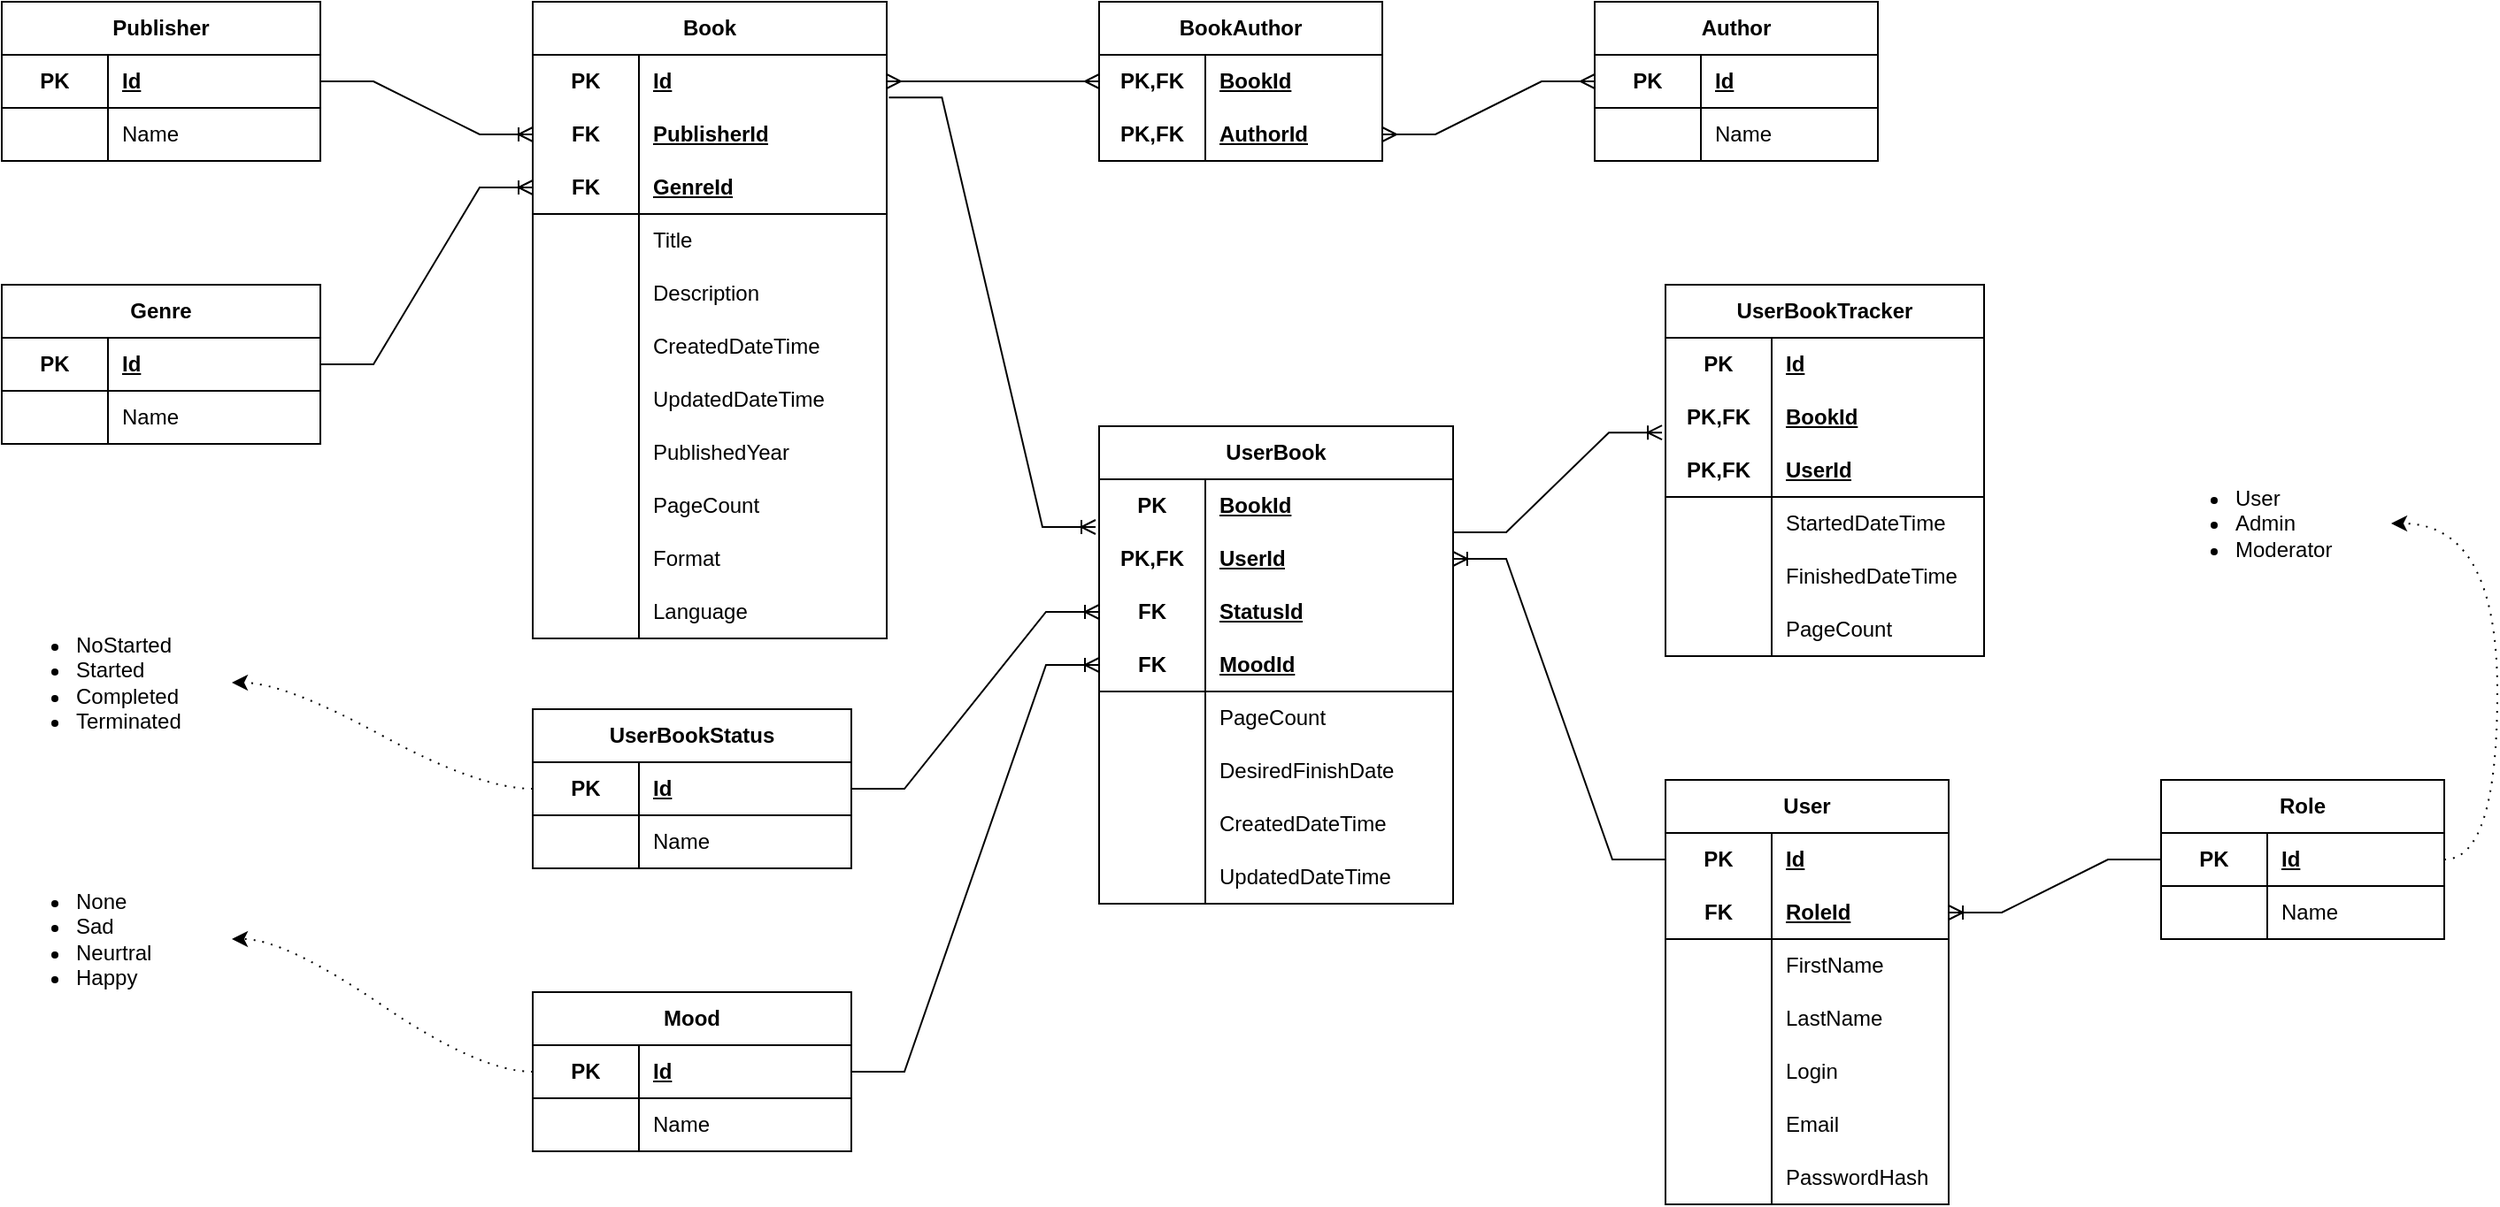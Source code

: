 <mxfile version="21.5.0" type="device">
  <diagram name="Page-1" id="nbSXXroJiW5an5t48I01">
    <mxGraphModel dx="3274" dy="1284" grid="1" gridSize="10" guides="1" tooltips="1" connect="1" arrows="1" fold="1" page="0" pageScale="1" pageWidth="850" pageHeight="1100" math="0" shadow="0">
      <root>
        <mxCell id="0" />
        <mxCell id="1" parent="0" />
        <mxCell id="eg01eN1u2tMBuJvEx4vi-308" style="edgeStyle=entityRelationEdgeStyle;orthogonalLoop=1;jettySize=auto;html=1;dashed=1;dashPattern=1 4;curved=1;" parent="1" source="eg01eN1u2tMBuJvEx4vi-36" target="eg01eN1u2tMBuJvEx4vi-307" edge="1">
          <mxGeometry relative="1" as="geometry" />
        </mxCell>
        <mxCell id="eg01eN1u2tMBuJvEx4vi-36" value="Role" style="shape=table;startSize=30;container=1;collapsible=1;childLayout=tableLayout;fixedRows=1;rowLines=0;fontStyle=1;align=center;resizeLast=1;html=1;whiteSpace=wrap;" parent="1" vertex="1">
          <mxGeometry x="-40" y="160" width="160" height="90" as="geometry" />
        </mxCell>
        <mxCell id="eg01eN1u2tMBuJvEx4vi-40" value="" style="shape=tableRow;horizontal=0;startSize=0;swimlaneHead=0;swimlaneBody=0;fillColor=none;collapsible=0;dropTarget=0;points=[[0,0.5],[1,0.5]];portConstraint=eastwest;top=0;left=0;right=0;bottom=1;html=1;" parent="eg01eN1u2tMBuJvEx4vi-36" vertex="1">
          <mxGeometry y="30" width="160" height="30" as="geometry" />
        </mxCell>
        <mxCell id="eg01eN1u2tMBuJvEx4vi-41" value="PK" style="shape=partialRectangle;connectable=0;fillColor=none;top=0;left=0;bottom=0;right=0;fontStyle=1;overflow=hidden;html=1;whiteSpace=wrap;" parent="eg01eN1u2tMBuJvEx4vi-40" vertex="1">
          <mxGeometry width="60" height="30" as="geometry">
            <mxRectangle width="60" height="30" as="alternateBounds" />
          </mxGeometry>
        </mxCell>
        <mxCell id="eg01eN1u2tMBuJvEx4vi-42" value="Id" style="shape=partialRectangle;connectable=0;fillColor=none;top=0;left=0;bottom=0;right=0;align=left;spacingLeft=6;fontStyle=5;overflow=hidden;html=1;whiteSpace=wrap;" parent="eg01eN1u2tMBuJvEx4vi-40" vertex="1">
          <mxGeometry x="60" width="100" height="30" as="geometry">
            <mxRectangle width="100" height="30" as="alternateBounds" />
          </mxGeometry>
        </mxCell>
        <mxCell id="eg01eN1u2tMBuJvEx4vi-43" value="" style="shape=tableRow;horizontal=0;startSize=0;swimlaneHead=0;swimlaneBody=0;fillColor=none;collapsible=0;dropTarget=0;points=[[0,0.5],[1,0.5]];portConstraint=eastwest;top=0;left=0;right=0;bottom=0;html=1;" parent="eg01eN1u2tMBuJvEx4vi-36" vertex="1">
          <mxGeometry y="60" width="160" height="30" as="geometry" />
        </mxCell>
        <mxCell id="eg01eN1u2tMBuJvEx4vi-44" value="" style="shape=partialRectangle;connectable=0;fillColor=none;top=0;left=0;bottom=0;right=0;editable=1;overflow=hidden;html=1;whiteSpace=wrap;" parent="eg01eN1u2tMBuJvEx4vi-43" vertex="1">
          <mxGeometry width="60" height="30" as="geometry">
            <mxRectangle width="60" height="30" as="alternateBounds" />
          </mxGeometry>
        </mxCell>
        <mxCell id="eg01eN1u2tMBuJvEx4vi-45" value="Name" style="shape=partialRectangle;connectable=0;fillColor=none;top=0;left=0;bottom=0;right=0;align=left;spacingLeft=6;overflow=hidden;html=1;whiteSpace=wrap;" parent="eg01eN1u2tMBuJvEx4vi-43" vertex="1">
          <mxGeometry x="60" width="100" height="30" as="geometry">
            <mxRectangle width="100" height="30" as="alternateBounds" />
          </mxGeometry>
        </mxCell>
        <mxCell id="eg01eN1u2tMBuJvEx4vi-80" value="User" style="shape=table;startSize=30;container=1;collapsible=1;childLayout=tableLayout;fixedRows=1;rowLines=0;fontStyle=1;align=center;resizeLast=1;html=1;whiteSpace=wrap;" parent="1" vertex="1">
          <mxGeometry x="-320" y="160" width="160" height="240" as="geometry" />
        </mxCell>
        <mxCell id="eg01eN1u2tMBuJvEx4vi-81" value="" style="shape=tableRow;horizontal=0;startSize=0;swimlaneHead=0;swimlaneBody=0;fillColor=none;collapsible=0;dropTarget=0;points=[[0,0.5],[1,0.5]];portConstraint=eastwest;top=0;left=0;right=0;bottom=0;html=1;" parent="eg01eN1u2tMBuJvEx4vi-80" vertex="1">
          <mxGeometry y="30" width="160" height="30" as="geometry" />
        </mxCell>
        <mxCell id="eg01eN1u2tMBuJvEx4vi-82" value="PK" style="shape=partialRectangle;connectable=0;fillColor=none;top=0;left=0;bottom=0;right=0;fontStyle=1;overflow=hidden;html=1;whiteSpace=wrap;" parent="eg01eN1u2tMBuJvEx4vi-81" vertex="1">
          <mxGeometry width="60" height="30" as="geometry">
            <mxRectangle width="60" height="30" as="alternateBounds" />
          </mxGeometry>
        </mxCell>
        <mxCell id="eg01eN1u2tMBuJvEx4vi-83" value="Id" style="shape=partialRectangle;connectable=0;fillColor=none;top=0;left=0;bottom=0;right=0;align=left;spacingLeft=6;fontStyle=5;overflow=hidden;html=1;whiteSpace=wrap;" parent="eg01eN1u2tMBuJvEx4vi-81" vertex="1">
          <mxGeometry x="60" width="100" height="30" as="geometry">
            <mxRectangle width="100" height="30" as="alternateBounds" />
          </mxGeometry>
        </mxCell>
        <mxCell id="eg01eN1u2tMBuJvEx4vi-84" value="" style="shape=tableRow;horizontal=0;startSize=0;swimlaneHead=0;swimlaneBody=0;fillColor=none;collapsible=0;dropTarget=0;points=[[0,0.5],[1,0.5]];portConstraint=eastwest;top=0;left=0;right=0;bottom=1;html=1;" parent="eg01eN1u2tMBuJvEx4vi-80" vertex="1">
          <mxGeometry y="60" width="160" height="30" as="geometry" />
        </mxCell>
        <mxCell id="eg01eN1u2tMBuJvEx4vi-85" value="FK" style="shape=partialRectangle;connectable=0;fillColor=none;top=0;left=0;bottom=0;right=0;fontStyle=1;overflow=hidden;html=1;whiteSpace=wrap;" parent="eg01eN1u2tMBuJvEx4vi-84" vertex="1">
          <mxGeometry width="60" height="30" as="geometry">
            <mxRectangle width="60" height="30" as="alternateBounds" />
          </mxGeometry>
        </mxCell>
        <mxCell id="eg01eN1u2tMBuJvEx4vi-86" value="RoleId" style="shape=partialRectangle;connectable=0;fillColor=none;top=0;left=0;bottom=0;right=0;align=left;spacingLeft=6;fontStyle=5;overflow=hidden;html=1;whiteSpace=wrap;" parent="eg01eN1u2tMBuJvEx4vi-84" vertex="1">
          <mxGeometry x="60" width="100" height="30" as="geometry">
            <mxRectangle width="100" height="30" as="alternateBounds" />
          </mxGeometry>
        </mxCell>
        <mxCell id="eg01eN1u2tMBuJvEx4vi-87" value="" style="shape=tableRow;horizontal=0;startSize=0;swimlaneHead=0;swimlaneBody=0;fillColor=none;collapsible=0;dropTarget=0;points=[[0,0.5],[1,0.5]];portConstraint=eastwest;top=0;left=0;right=0;bottom=0;html=1;" parent="eg01eN1u2tMBuJvEx4vi-80" vertex="1">
          <mxGeometry y="90" width="160" height="30" as="geometry" />
        </mxCell>
        <mxCell id="eg01eN1u2tMBuJvEx4vi-88" value="" style="shape=partialRectangle;connectable=0;fillColor=none;top=0;left=0;bottom=0;right=0;editable=1;overflow=hidden;html=1;whiteSpace=wrap;" parent="eg01eN1u2tMBuJvEx4vi-87" vertex="1">
          <mxGeometry width="60" height="30" as="geometry">
            <mxRectangle width="60" height="30" as="alternateBounds" />
          </mxGeometry>
        </mxCell>
        <mxCell id="eg01eN1u2tMBuJvEx4vi-89" value="FirstName" style="shape=partialRectangle;connectable=0;fillColor=none;top=0;left=0;bottom=0;right=0;align=left;spacingLeft=6;overflow=hidden;html=1;whiteSpace=wrap;" parent="eg01eN1u2tMBuJvEx4vi-87" vertex="1">
          <mxGeometry x="60" width="100" height="30" as="geometry">
            <mxRectangle width="100" height="30" as="alternateBounds" />
          </mxGeometry>
        </mxCell>
        <mxCell id="eg01eN1u2tMBuJvEx4vi-90" value="" style="shape=tableRow;horizontal=0;startSize=0;swimlaneHead=0;swimlaneBody=0;fillColor=none;collapsible=0;dropTarget=0;points=[[0,0.5],[1,0.5]];portConstraint=eastwest;top=0;left=0;right=0;bottom=0;html=1;" parent="eg01eN1u2tMBuJvEx4vi-80" vertex="1">
          <mxGeometry y="120" width="160" height="30" as="geometry" />
        </mxCell>
        <mxCell id="eg01eN1u2tMBuJvEx4vi-91" value="" style="shape=partialRectangle;connectable=0;fillColor=none;top=0;left=0;bottom=0;right=0;editable=1;overflow=hidden;html=1;whiteSpace=wrap;" parent="eg01eN1u2tMBuJvEx4vi-90" vertex="1">
          <mxGeometry width="60" height="30" as="geometry">
            <mxRectangle width="60" height="30" as="alternateBounds" />
          </mxGeometry>
        </mxCell>
        <mxCell id="eg01eN1u2tMBuJvEx4vi-92" value="LastName" style="shape=partialRectangle;connectable=0;fillColor=none;top=0;left=0;bottom=0;right=0;align=left;spacingLeft=6;overflow=hidden;html=1;whiteSpace=wrap;" parent="eg01eN1u2tMBuJvEx4vi-90" vertex="1">
          <mxGeometry x="60" width="100" height="30" as="geometry">
            <mxRectangle width="100" height="30" as="alternateBounds" />
          </mxGeometry>
        </mxCell>
        <mxCell id="eg01eN1u2tMBuJvEx4vi-102" value="" style="shape=tableRow;horizontal=0;startSize=0;swimlaneHead=0;swimlaneBody=0;fillColor=none;collapsible=0;dropTarget=0;points=[[0,0.5],[1,0.5]];portConstraint=eastwest;top=0;left=0;right=0;bottom=0;html=1;" parent="eg01eN1u2tMBuJvEx4vi-80" vertex="1">
          <mxGeometry y="150" width="160" height="30" as="geometry" />
        </mxCell>
        <mxCell id="eg01eN1u2tMBuJvEx4vi-103" value="" style="shape=partialRectangle;connectable=0;fillColor=none;top=0;left=0;bottom=0;right=0;editable=1;overflow=hidden;html=1;whiteSpace=wrap;" parent="eg01eN1u2tMBuJvEx4vi-102" vertex="1">
          <mxGeometry width="60" height="30" as="geometry">
            <mxRectangle width="60" height="30" as="alternateBounds" />
          </mxGeometry>
        </mxCell>
        <mxCell id="eg01eN1u2tMBuJvEx4vi-104" value="Login" style="shape=partialRectangle;connectable=0;fillColor=none;top=0;left=0;bottom=0;right=0;align=left;spacingLeft=6;overflow=hidden;html=1;whiteSpace=wrap;" parent="eg01eN1u2tMBuJvEx4vi-102" vertex="1">
          <mxGeometry x="60" width="100" height="30" as="geometry">
            <mxRectangle width="100" height="30" as="alternateBounds" />
          </mxGeometry>
        </mxCell>
        <mxCell id="eg01eN1u2tMBuJvEx4vi-105" value="" style="shape=tableRow;horizontal=0;startSize=0;swimlaneHead=0;swimlaneBody=0;fillColor=none;collapsible=0;dropTarget=0;points=[[0,0.5],[1,0.5]];portConstraint=eastwest;top=0;left=0;right=0;bottom=0;html=1;" parent="eg01eN1u2tMBuJvEx4vi-80" vertex="1">
          <mxGeometry y="180" width="160" height="30" as="geometry" />
        </mxCell>
        <mxCell id="eg01eN1u2tMBuJvEx4vi-106" value="" style="shape=partialRectangle;connectable=0;fillColor=none;top=0;left=0;bottom=0;right=0;editable=1;overflow=hidden;html=1;whiteSpace=wrap;" parent="eg01eN1u2tMBuJvEx4vi-105" vertex="1">
          <mxGeometry width="60" height="30" as="geometry">
            <mxRectangle width="60" height="30" as="alternateBounds" />
          </mxGeometry>
        </mxCell>
        <mxCell id="eg01eN1u2tMBuJvEx4vi-107" value="Email" style="shape=partialRectangle;connectable=0;fillColor=none;top=0;left=0;bottom=0;right=0;align=left;spacingLeft=6;overflow=hidden;html=1;whiteSpace=wrap;" parent="eg01eN1u2tMBuJvEx4vi-105" vertex="1">
          <mxGeometry x="60" width="100" height="30" as="geometry">
            <mxRectangle width="100" height="30" as="alternateBounds" />
          </mxGeometry>
        </mxCell>
        <mxCell id="eg01eN1u2tMBuJvEx4vi-108" value="" style="shape=tableRow;horizontal=0;startSize=0;swimlaneHead=0;swimlaneBody=0;fillColor=none;collapsible=0;dropTarget=0;points=[[0,0.5],[1,0.5]];portConstraint=eastwest;top=0;left=0;right=0;bottom=0;html=1;" parent="eg01eN1u2tMBuJvEx4vi-80" vertex="1">
          <mxGeometry y="210" width="160" height="30" as="geometry" />
        </mxCell>
        <mxCell id="eg01eN1u2tMBuJvEx4vi-109" value="" style="shape=partialRectangle;connectable=0;fillColor=none;top=0;left=0;bottom=0;right=0;editable=1;overflow=hidden;html=1;whiteSpace=wrap;" parent="eg01eN1u2tMBuJvEx4vi-108" vertex="1">
          <mxGeometry width="60" height="30" as="geometry">
            <mxRectangle width="60" height="30" as="alternateBounds" />
          </mxGeometry>
        </mxCell>
        <mxCell id="eg01eN1u2tMBuJvEx4vi-110" value="PasswordHash" style="shape=partialRectangle;connectable=0;fillColor=none;top=0;left=0;bottom=0;right=0;align=left;spacingLeft=6;overflow=hidden;html=1;whiteSpace=wrap;" parent="eg01eN1u2tMBuJvEx4vi-108" vertex="1">
          <mxGeometry x="60" width="100" height="30" as="geometry">
            <mxRectangle width="100" height="30" as="alternateBounds" />
          </mxGeometry>
        </mxCell>
        <mxCell id="eg01eN1u2tMBuJvEx4vi-114" value="Book" style="shape=table;startSize=30;container=1;collapsible=1;childLayout=tableLayout;fixedRows=1;rowLines=0;fontStyle=1;align=center;resizeLast=1;html=1;whiteSpace=wrap;" parent="1" vertex="1">
          <mxGeometry x="-960" y="-280" width="200" height="360" as="geometry" />
        </mxCell>
        <mxCell id="eg01eN1u2tMBuJvEx4vi-115" value="" style="shape=tableRow;horizontal=0;startSize=0;swimlaneHead=0;swimlaneBody=0;fillColor=none;collapsible=0;dropTarget=0;points=[[0,0.5],[1,0.5]];portConstraint=eastwest;top=0;left=0;right=0;bottom=0;html=1;" parent="eg01eN1u2tMBuJvEx4vi-114" vertex="1">
          <mxGeometry y="30" width="200" height="30" as="geometry" />
        </mxCell>
        <mxCell id="eg01eN1u2tMBuJvEx4vi-116" value="PK" style="shape=partialRectangle;connectable=0;fillColor=none;top=0;left=0;bottom=0;right=0;fontStyle=1;overflow=hidden;html=1;whiteSpace=wrap;" parent="eg01eN1u2tMBuJvEx4vi-115" vertex="1">
          <mxGeometry width="60" height="30" as="geometry">
            <mxRectangle width="60" height="30" as="alternateBounds" />
          </mxGeometry>
        </mxCell>
        <mxCell id="eg01eN1u2tMBuJvEx4vi-117" value="Id" style="shape=partialRectangle;connectable=0;fillColor=none;top=0;left=0;bottom=0;right=0;align=left;spacingLeft=6;fontStyle=5;overflow=hidden;html=1;whiteSpace=wrap;" parent="eg01eN1u2tMBuJvEx4vi-115" vertex="1">
          <mxGeometry x="60" width="140" height="30" as="geometry">
            <mxRectangle width="140" height="30" as="alternateBounds" />
          </mxGeometry>
        </mxCell>
        <mxCell id="eg01eN1u2tMBuJvEx4vi-197" value="" style="shape=tableRow;horizontal=0;startSize=0;swimlaneHead=0;swimlaneBody=0;fillColor=none;collapsible=0;dropTarget=0;points=[[0,0.5],[1,0.5]];portConstraint=eastwest;top=0;left=0;right=0;bottom=0;html=1;" parent="eg01eN1u2tMBuJvEx4vi-114" vertex="1">
          <mxGeometry y="60" width="200" height="30" as="geometry" />
        </mxCell>
        <mxCell id="eg01eN1u2tMBuJvEx4vi-198" value="FK" style="shape=partialRectangle;connectable=0;fillColor=none;top=0;left=0;bottom=0;right=0;fontStyle=1;overflow=hidden;html=1;whiteSpace=wrap;" parent="eg01eN1u2tMBuJvEx4vi-197" vertex="1">
          <mxGeometry width="60" height="30" as="geometry">
            <mxRectangle width="60" height="30" as="alternateBounds" />
          </mxGeometry>
        </mxCell>
        <mxCell id="eg01eN1u2tMBuJvEx4vi-199" value="PublisherId" style="shape=partialRectangle;connectable=0;fillColor=none;top=0;left=0;bottom=0;right=0;align=left;spacingLeft=6;fontStyle=5;overflow=hidden;html=1;whiteSpace=wrap;" parent="eg01eN1u2tMBuJvEx4vi-197" vertex="1">
          <mxGeometry x="60" width="140" height="30" as="geometry">
            <mxRectangle width="140" height="30" as="alternateBounds" />
          </mxGeometry>
        </mxCell>
        <mxCell id="eg01eN1u2tMBuJvEx4vi-118" value="" style="shape=tableRow;horizontal=0;startSize=0;swimlaneHead=0;swimlaneBody=0;fillColor=none;collapsible=0;dropTarget=0;points=[[0,0.5],[1,0.5]];portConstraint=eastwest;top=0;left=0;right=0;bottom=1;html=1;" parent="eg01eN1u2tMBuJvEx4vi-114" vertex="1">
          <mxGeometry y="90" width="200" height="30" as="geometry" />
        </mxCell>
        <mxCell id="eg01eN1u2tMBuJvEx4vi-119" value="FK" style="shape=partialRectangle;connectable=0;fillColor=none;top=0;left=0;bottom=0;right=0;fontStyle=1;overflow=hidden;html=1;whiteSpace=wrap;" parent="eg01eN1u2tMBuJvEx4vi-118" vertex="1">
          <mxGeometry width="60" height="30" as="geometry">
            <mxRectangle width="60" height="30" as="alternateBounds" />
          </mxGeometry>
        </mxCell>
        <mxCell id="eg01eN1u2tMBuJvEx4vi-120" value="GenreId" style="shape=partialRectangle;connectable=0;fillColor=none;top=0;left=0;bottom=0;right=0;align=left;spacingLeft=6;fontStyle=5;overflow=hidden;html=1;whiteSpace=wrap;" parent="eg01eN1u2tMBuJvEx4vi-118" vertex="1">
          <mxGeometry x="60" width="140" height="30" as="geometry">
            <mxRectangle width="140" height="30" as="alternateBounds" />
          </mxGeometry>
        </mxCell>
        <mxCell id="eg01eN1u2tMBuJvEx4vi-121" value="" style="shape=tableRow;horizontal=0;startSize=0;swimlaneHead=0;swimlaneBody=0;fillColor=none;collapsible=0;dropTarget=0;points=[[0,0.5],[1,0.5]];portConstraint=eastwest;top=0;left=0;right=0;bottom=0;html=1;" parent="eg01eN1u2tMBuJvEx4vi-114" vertex="1">
          <mxGeometry y="120" width="200" height="30" as="geometry" />
        </mxCell>
        <mxCell id="eg01eN1u2tMBuJvEx4vi-122" value="" style="shape=partialRectangle;connectable=0;fillColor=none;top=0;left=0;bottom=0;right=0;editable=1;overflow=hidden;html=1;whiteSpace=wrap;" parent="eg01eN1u2tMBuJvEx4vi-121" vertex="1">
          <mxGeometry width="60" height="30" as="geometry">
            <mxRectangle width="60" height="30" as="alternateBounds" />
          </mxGeometry>
        </mxCell>
        <mxCell id="eg01eN1u2tMBuJvEx4vi-123" value="Title" style="shape=partialRectangle;connectable=0;fillColor=none;top=0;left=0;bottom=0;right=0;align=left;spacingLeft=6;overflow=hidden;html=1;whiteSpace=wrap;" parent="eg01eN1u2tMBuJvEx4vi-121" vertex="1">
          <mxGeometry x="60" width="140" height="30" as="geometry">
            <mxRectangle width="140" height="30" as="alternateBounds" />
          </mxGeometry>
        </mxCell>
        <mxCell id="eg01eN1u2tMBuJvEx4vi-124" value="" style="shape=tableRow;horizontal=0;startSize=0;swimlaneHead=0;swimlaneBody=0;fillColor=none;collapsible=0;dropTarget=0;points=[[0,0.5],[1,0.5]];portConstraint=eastwest;top=0;left=0;right=0;bottom=0;html=1;" parent="eg01eN1u2tMBuJvEx4vi-114" vertex="1">
          <mxGeometry y="150" width="200" height="30" as="geometry" />
        </mxCell>
        <mxCell id="eg01eN1u2tMBuJvEx4vi-125" value="" style="shape=partialRectangle;connectable=0;fillColor=none;top=0;left=0;bottom=0;right=0;editable=1;overflow=hidden;html=1;whiteSpace=wrap;" parent="eg01eN1u2tMBuJvEx4vi-124" vertex="1">
          <mxGeometry width="60" height="30" as="geometry">
            <mxRectangle width="60" height="30" as="alternateBounds" />
          </mxGeometry>
        </mxCell>
        <mxCell id="eg01eN1u2tMBuJvEx4vi-126" value="Description" style="shape=partialRectangle;connectable=0;fillColor=none;top=0;left=0;bottom=0;right=0;align=left;spacingLeft=6;overflow=hidden;html=1;whiteSpace=wrap;" parent="eg01eN1u2tMBuJvEx4vi-124" vertex="1">
          <mxGeometry x="60" width="140" height="30" as="geometry">
            <mxRectangle width="140" height="30" as="alternateBounds" />
          </mxGeometry>
        </mxCell>
        <mxCell id="eg01eN1u2tMBuJvEx4vi-130" value="" style="shape=tableRow;horizontal=0;startSize=0;swimlaneHead=0;swimlaneBody=0;fillColor=none;collapsible=0;dropTarget=0;points=[[0,0.5],[1,0.5]];portConstraint=eastwest;top=0;left=0;right=0;bottom=0;html=1;" parent="eg01eN1u2tMBuJvEx4vi-114" vertex="1">
          <mxGeometry y="180" width="200" height="30" as="geometry" />
        </mxCell>
        <mxCell id="eg01eN1u2tMBuJvEx4vi-131" value="" style="shape=partialRectangle;connectable=0;fillColor=none;top=0;left=0;bottom=0;right=0;editable=1;overflow=hidden;html=1;whiteSpace=wrap;" parent="eg01eN1u2tMBuJvEx4vi-130" vertex="1">
          <mxGeometry width="60" height="30" as="geometry">
            <mxRectangle width="60" height="30" as="alternateBounds" />
          </mxGeometry>
        </mxCell>
        <mxCell id="eg01eN1u2tMBuJvEx4vi-132" value="CreatedDateTime" style="shape=partialRectangle;connectable=0;fillColor=none;top=0;left=0;bottom=0;right=0;align=left;spacingLeft=6;overflow=hidden;html=1;whiteSpace=wrap;" parent="eg01eN1u2tMBuJvEx4vi-130" vertex="1">
          <mxGeometry x="60" width="140" height="30" as="geometry">
            <mxRectangle width="140" height="30" as="alternateBounds" />
          </mxGeometry>
        </mxCell>
        <mxCell id="HZupopolH4YFa8lpnBk3-1" value="" style="shape=tableRow;horizontal=0;startSize=0;swimlaneHead=0;swimlaneBody=0;fillColor=none;collapsible=0;dropTarget=0;points=[[0,0.5],[1,0.5]];portConstraint=eastwest;top=0;left=0;right=0;bottom=0;html=1;" parent="eg01eN1u2tMBuJvEx4vi-114" vertex="1">
          <mxGeometry y="210" width="200" height="30" as="geometry" />
        </mxCell>
        <mxCell id="HZupopolH4YFa8lpnBk3-2" value="" style="shape=partialRectangle;connectable=0;fillColor=none;top=0;left=0;bottom=0;right=0;editable=1;overflow=hidden;html=1;whiteSpace=wrap;" parent="HZupopolH4YFa8lpnBk3-1" vertex="1">
          <mxGeometry width="60" height="30" as="geometry">
            <mxRectangle width="60" height="30" as="alternateBounds" />
          </mxGeometry>
        </mxCell>
        <mxCell id="HZupopolH4YFa8lpnBk3-3" value="UpdatedDateTime" style="shape=partialRectangle;connectable=0;fillColor=none;top=0;left=0;bottom=0;right=0;align=left;spacingLeft=6;overflow=hidden;html=1;whiteSpace=wrap;" parent="HZupopolH4YFa8lpnBk3-1" vertex="1">
          <mxGeometry x="60" width="140" height="30" as="geometry">
            <mxRectangle width="140" height="30" as="alternateBounds" />
          </mxGeometry>
        </mxCell>
        <mxCell id="eg01eN1u2tMBuJvEx4vi-172" value="" style="shape=tableRow;horizontal=0;startSize=0;swimlaneHead=0;swimlaneBody=0;fillColor=none;collapsible=0;dropTarget=0;points=[[0,0.5],[1,0.5]];portConstraint=eastwest;top=0;left=0;right=0;bottom=0;html=1;" parent="eg01eN1u2tMBuJvEx4vi-114" vertex="1">
          <mxGeometry y="240" width="200" height="30" as="geometry" />
        </mxCell>
        <mxCell id="eg01eN1u2tMBuJvEx4vi-173" value="" style="shape=partialRectangle;connectable=0;fillColor=none;top=0;left=0;bottom=0;right=0;editable=1;overflow=hidden;html=1;whiteSpace=wrap;" parent="eg01eN1u2tMBuJvEx4vi-172" vertex="1">
          <mxGeometry width="60" height="30" as="geometry">
            <mxRectangle width="60" height="30" as="alternateBounds" />
          </mxGeometry>
        </mxCell>
        <mxCell id="eg01eN1u2tMBuJvEx4vi-174" value="PublishedYear" style="shape=partialRectangle;connectable=0;fillColor=none;top=0;left=0;bottom=0;right=0;align=left;spacingLeft=6;overflow=hidden;html=1;whiteSpace=wrap;" parent="eg01eN1u2tMBuJvEx4vi-172" vertex="1">
          <mxGeometry x="60" width="140" height="30" as="geometry">
            <mxRectangle width="140" height="30" as="alternateBounds" />
          </mxGeometry>
        </mxCell>
        <mxCell id="eg01eN1u2tMBuJvEx4vi-175" value="" style="shape=tableRow;horizontal=0;startSize=0;swimlaneHead=0;swimlaneBody=0;fillColor=none;collapsible=0;dropTarget=0;points=[[0,0.5],[1,0.5]];portConstraint=eastwest;top=0;left=0;right=0;bottom=0;html=1;" parent="eg01eN1u2tMBuJvEx4vi-114" vertex="1">
          <mxGeometry y="270" width="200" height="30" as="geometry" />
        </mxCell>
        <mxCell id="eg01eN1u2tMBuJvEx4vi-176" value="" style="shape=partialRectangle;connectable=0;fillColor=none;top=0;left=0;bottom=0;right=0;editable=1;overflow=hidden;html=1;whiteSpace=wrap;" parent="eg01eN1u2tMBuJvEx4vi-175" vertex="1">
          <mxGeometry width="60" height="30" as="geometry">
            <mxRectangle width="60" height="30" as="alternateBounds" />
          </mxGeometry>
        </mxCell>
        <mxCell id="eg01eN1u2tMBuJvEx4vi-177" value="PageCount" style="shape=partialRectangle;connectable=0;fillColor=none;top=0;left=0;bottom=0;right=0;align=left;spacingLeft=6;overflow=hidden;html=1;whiteSpace=wrap;" parent="eg01eN1u2tMBuJvEx4vi-175" vertex="1">
          <mxGeometry x="60" width="140" height="30" as="geometry">
            <mxRectangle width="140" height="30" as="alternateBounds" />
          </mxGeometry>
        </mxCell>
        <mxCell id="eg01eN1u2tMBuJvEx4vi-178" value="" style="shape=tableRow;horizontal=0;startSize=0;swimlaneHead=0;swimlaneBody=0;fillColor=none;collapsible=0;dropTarget=0;points=[[0,0.5],[1,0.5]];portConstraint=eastwest;top=0;left=0;right=0;bottom=0;html=1;" parent="eg01eN1u2tMBuJvEx4vi-114" vertex="1">
          <mxGeometry y="300" width="200" height="30" as="geometry" />
        </mxCell>
        <mxCell id="eg01eN1u2tMBuJvEx4vi-179" value="" style="shape=partialRectangle;connectable=0;fillColor=none;top=0;left=0;bottom=0;right=0;editable=1;overflow=hidden;html=1;whiteSpace=wrap;" parent="eg01eN1u2tMBuJvEx4vi-178" vertex="1">
          <mxGeometry width="60" height="30" as="geometry">
            <mxRectangle width="60" height="30" as="alternateBounds" />
          </mxGeometry>
        </mxCell>
        <mxCell id="eg01eN1u2tMBuJvEx4vi-180" value="Format" style="shape=partialRectangle;connectable=0;fillColor=none;top=0;left=0;bottom=0;right=0;align=left;spacingLeft=6;overflow=hidden;html=1;whiteSpace=wrap;" parent="eg01eN1u2tMBuJvEx4vi-178" vertex="1">
          <mxGeometry x="60" width="140" height="30" as="geometry">
            <mxRectangle width="140" height="30" as="alternateBounds" />
          </mxGeometry>
        </mxCell>
        <mxCell id="eg01eN1u2tMBuJvEx4vi-181" value="" style="shape=tableRow;horizontal=0;startSize=0;swimlaneHead=0;swimlaneBody=0;fillColor=none;collapsible=0;dropTarget=0;points=[[0,0.5],[1,0.5]];portConstraint=eastwest;top=0;left=0;right=0;bottom=0;html=1;" parent="eg01eN1u2tMBuJvEx4vi-114" vertex="1">
          <mxGeometry y="330" width="200" height="30" as="geometry" />
        </mxCell>
        <mxCell id="eg01eN1u2tMBuJvEx4vi-182" value="" style="shape=partialRectangle;connectable=0;fillColor=none;top=0;left=0;bottom=0;right=0;editable=1;overflow=hidden;html=1;whiteSpace=wrap;" parent="eg01eN1u2tMBuJvEx4vi-181" vertex="1">
          <mxGeometry width="60" height="30" as="geometry">
            <mxRectangle width="60" height="30" as="alternateBounds" />
          </mxGeometry>
        </mxCell>
        <mxCell id="eg01eN1u2tMBuJvEx4vi-183" value="Language" style="shape=partialRectangle;connectable=0;fillColor=none;top=0;left=0;bottom=0;right=0;align=left;spacingLeft=6;overflow=hidden;html=1;whiteSpace=wrap;" parent="eg01eN1u2tMBuJvEx4vi-181" vertex="1">
          <mxGeometry x="60" width="140" height="30" as="geometry">
            <mxRectangle width="140" height="30" as="alternateBounds" />
          </mxGeometry>
        </mxCell>
        <mxCell id="eg01eN1u2tMBuJvEx4vi-133" value="Author" style="shape=table;startSize=30;container=1;collapsible=1;childLayout=tableLayout;fixedRows=1;rowLines=0;fontStyle=1;align=center;resizeLast=1;html=1;whiteSpace=wrap;" parent="1" vertex="1">
          <mxGeometry x="-360" y="-280" width="160" height="90" as="geometry" />
        </mxCell>
        <mxCell id="eg01eN1u2tMBuJvEx4vi-137" value="" style="shape=tableRow;horizontal=0;startSize=0;swimlaneHead=0;swimlaneBody=0;fillColor=none;collapsible=0;dropTarget=0;points=[[0,0.5],[1,0.5]];portConstraint=eastwest;top=0;left=0;right=0;bottom=1;html=1;" parent="eg01eN1u2tMBuJvEx4vi-133" vertex="1">
          <mxGeometry y="30" width="160" height="30" as="geometry" />
        </mxCell>
        <mxCell id="eg01eN1u2tMBuJvEx4vi-138" value="PK" style="shape=partialRectangle;connectable=0;fillColor=none;top=0;left=0;bottom=0;right=0;fontStyle=1;overflow=hidden;html=1;whiteSpace=wrap;" parent="eg01eN1u2tMBuJvEx4vi-137" vertex="1">
          <mxGeometry width="60" height="30" as="geometry">
            <mxRectangle width="60" height="30" as="alternateBounds" />
          </mxGeometry>
        </mxCell>
        <mxCell id="eg01eN1u2tMBuJvEx4vi-139" value="Id" style="shape=partialRectangle;connectable=0;fillColor=none;top=0;left=0;bottom=0;right=0;align=left;spacingLeft=6;fontStyle=5;overflow=hidden;html=1;whiteSpace=wrap;" parent="eg01eN1u2tMBuJvEx4vi-137" vertex="1">
          <mxGeometry x="60" width="100" height="30" as="geometry">
            <mxRectangle width="100" height="30" as="alternateBounds" />
          </mxGeometry>
        </mxCell>
        <mxCell id="eg01eN1u2tMBuJvEx4vi-140" value="" style="shape=tableRow;horizontal=0;startSize=0;swimlaneHead=0;swimlaneBody=0;fillColor=none;collapsible=0;dropTarget=0;points=[[0,0.5],[1,0.5]];portConstraint=eastwest;top=0;left=0;right=0;bottom=0;html=1;" parent="eg01eN1u2tMBuJvEx4vi-133" vertex="1">
          <mxGeometry y="60" width="160" height="30" as="geometry" />
        </mxCell>
        <mxCell id="eg01eN1u2tMBuJvEx4vi-141" value="" style="shape=partialRectangle;connectable=0;fillColor=none;top=0;left=0;bottom=0;right=0;editable=1;overflow=hidden;html=1;whiteSpace=wrap;" parent="eg01eN1u2tMBuJvEx4vi-140" vertex="1">
          <mxGeometry width="60" height="30" as="geometry">
            <mxRectangle width="60" height="30" as="alternateBounds" />
          </mxGeometry>
        </mxCell>
        <mxCell id="eg01eN1u2tMBuJvEx4vi-142" value="Name" style="shape=partialRectangle;connectable=0;fillColor=none;top=0;left=0;bottom=0;right=0;align=left;spacingLeft=6;overflow=hidden;html=1;whiteSpace=wrap;" parent="eg01eN1u2tMBuJvEx4vi-140" vertex="1">
          <mxGeometry x="60" width="100" height="30" as="geometry">
            <mxRectangle width="100" height="30" as="alternateBounds" />
          </mxGeometry>
        </mxCell>
        <mxCell id="eg01eN1u2tMBuJvEx4vi-146" value="BookAuthor" style="shape=table;startSize=30;container=1;collapsible=1;childLayout=tableLayout;fixedRows=1;rowLines=0;fontStyle=1;align=center;resizeLast=1;html=1;whiteSpace=wrap;" parent="1" vertex="1">
          <mxGeometry x="-640" y="-280" width="160" height="90" as="geometry" />
        </mxCell>
        <mxCell id="eg01eN1u2tMBuJvEx4vi-147" value="" style="shape=tableRow;horizontal=0;startSize=0;swimlaneHead=0;swimlaneBody=0;fillColor=none;collapsible=0;dropTarget=0;points=[[0,0.5],[1,0.5]];portConstraint=eastwest;top=0;left=0;right=0;bottom=0;html=1;" parent="eg01eN1u2tMBuJvEx4vi-146" vertex="1">
          <mxGeometry y="30" width="160" height="30" as="geometry" />
        </mxCell>
        <mxCell id="eg01eN1u2tMBuJvEx4vi-148" value="PK,FK" style="shape=partialRectangle;connectable=0;fillColor=none;top=0;left=0;bottom=0;right=0;fontStyle=1;overflow=hidden;html=1;whiteSpace=wrap;" parent="eg01eN1u2tMBuJvEx4vi-147" vertex="1">
          <mxGeometry width="60" height="30" as="geometry">
            <mxRectangle width="60" height="30" as="alternateBounds" />
          </mxGeometry>
        </mxCell>
        <mxCell id="eg01eN1u2tMBuJvEx4vi-149" value="BookId" style="shape=partialRectangle;connectable=0;fillColor=none;top=0;left=0;bottom=0;right=0;align=left;spacingLeft=6;fontStyle=5;overflow=hidden;html=1;whiteSpace=wrap;" parent="eg01eN1u2tMBuJvEx4vi-147" vertex="1">
          <mxGeometry x="60" width="100" height="30" as="geometry">
            <mxRectangle width="100" height="30" as="alternateBounds" />
          </mxGeometry>
        </mxCell>
        <mxCell id="eg01eN1u2tMBuJvEx4vi-150" value="" style="shape=tableRow;horizontal=0;startSize=0;swimlaneHead=0;swimlaneBody=0;fillColor=none;collapsible=0;dropTarget=0;points=[[0,0.5],[1,0.5]];portConstraint=eastwest;top=0;left=0;right=0;bottom=1;html=1;" parent="eg01eN1u2tMBuJvEx4vi-146" vertex="1">
          <mxGeometry y="60" width="160" height="30" as="geometry" />
        </mxCell>
        <mxCell id="eg01eN1u2tMBuJvEx4vi-151" value="PK,FK" style="shape=partialRectangle;connectable=0;fillColor=none;top=0;left=0;bottom=0;right=0;fontStyle=1;overflow=hidden;html=1;whiteSpace=wrap;" parent="eg01eN1u2tMBuJvEx4vi-150" vertex="1">
          <mxGeometry width="60" height="30" as="geometry">
            <mxRectangle width="60" height="30" as="alternateBounds" />
          </mxGeometry>
        </mxCell>
        <mxCell id="eg01eN1u2tMBuJvEx4vi-152" value="AuthorId" style="shape=partialRectangle;connectable=0;fillColor=none;top=0;left=0;bottom=0;right=0;align=left;spacingLeft=6;fontStyle=5;overflow=hidden;html=1;whiteSpace=wrap;" parent="eg01eN1u2tMBuJvEx4vi-150" vertex="1">
          <mxGeometry x="60" width="100" height="30" as="geometry">
            <mxRectangle width="100" height="30" as="alternateBounds" />
          </mxGeometry>
        </mxCell>
        <mxCell id="eg01eN1u2tMBuJvEx4vi-159" value="Genre" style="shape=table;startSize=30;container=1;collapsible=1;childLayout=tableLayout;fixedRows=1;rowLines=0;fontStyle=1;align=center;resizeLast=1;html=1;whiteSpace=wrap;" parent="1" vertex="1">
          <mxGeometry x="-1260" y="-120" width="180" height="90" as="geometry" />
        </mxCell>
        <mxCell id="eg01eN1u2tMBuJvEx4vi-163" value="" style="shape=tableRow;horizontal=0;startSize=0;swimlaneHead=0;swimlaneBody=0;fillColor=none;collapsible=0;dropTarget=0;points=[[0,0.5],[1,0.5]];portConstraint=eastwest;top=0;left=0;right=0;bottom=1;html=1;" parent="eg01eN1u2tMBuJvEx4vi-159" vertex="1">
          <mxGeometry y="30" width="180" height="30" as="geometry" />
        </mxCell>
        <mxCell id="eg01eN1u2tMBuJvEx4vi-164" value="PK" style="shape=partialRectangle;connectable=0;fillColor=none;top=0;left=0;bottom=0;right=0;fontStyle=1;overflow=hidden;html=1;whiteSpace=wrap;" parent="eg01eN1u2tMBuJvEx4vi-163" vertex="1">
          <mxGeometry width="60" height="30" as="geometry">
            <mxRectangle width="60" height="30" as="alternateBounds" />
          </mxGeometry>
        </mxCell>
        <mxCell id="eg01eN1u2tMBuJvEx4vi-165" value="Id" style="shape=partialRectangle;connectable=0;fillColor=none;top=0;left=0;bottom=0;right=0;align=left;spacingLeft=6;fontStyle=5;overflow=hidden;html=1;whiteSpace=wrap;" parent="eg01eN1u2tMBuJvEx4vi-163" vertex="1">
          <mxGeometry x="60" width="120" height="30" as="geometry">
            <mxRectangle width="120" height="30" as="alternateBounds" />
          </mxGeometry>
        </mxCell>
        <mxCell id="eg01eN1u2tMBuJvEx4vi-166" value="" style="shape=tableRow;horizontal=0;startSize=0;swimlaneHead=0;swimlaneBody=0;fillColor=none;collapsible=0;dropTarget=0;points=[[0,0.5],[1,0.5]];portConstraint=eastwest;top=0;left=0;right=0;bottom=0;html=1;" parent="eg01eN1u2tMBuJvEx4vi-159" vertex="1">
          <mxGeometry y="60" width="180" height="30" as="geometry" />
        </mxCell>
        <mxCell id="eg01eN1u2tMBuJvEx4vi-167" value="" style="shape=partialRectangle;connectable=0;fillColor=none;top=0;left=0;bottom=0;right=0;editable=1;overflow=hidden;html=1;whiteSpace=wrap;" parent="eg01eN1u2tMBuJvEx4vi-166" vertex="1">
          <mxGeometry width="60" height="30" as="geometry">
            <mxRectangle width="60" height="30" as="alternateBounds" />
          </mxGeometry>
        </mxCell>
        <mxCell id="eg01eN1u2tMBuJvEx4vi-168" value="Name" style="shape=partialRectangle;connectable=0;fillColor=none;top=0;left=0;bottom=0;right=0;align=left;spacingLeft=6;overflow=hidden;html=1;whiteSpace=wrap;" parent="eg01eN1u2tMBuJvEx4vi-166" vertex="1">
          <mxGeometry x="60" width="120" height="30" as="geometry">
            <mxRectangle width="120" height="30" as="alternateBounds" />
          </mxGeometry>
        </mxCell>
        <mxCell id="eg01eN1u2tMBuJvEx4vi-184" value="Publisher" style="shape=table;startSize=30;container=1;collapsible=1;childLayout=tableLayout;fixedRows=1;rowLines=0;fontStyle=1;align=center;resizeLast=1;html=1;whiteSpace=wrap;" parent="1" vertex="1">
          <mxGeometry x="-1260" y="-280" width="180" height="90" as="geometry" />
        </mxCell>
        <mxCell id="eg01eN1u2tMBuJvEx4vi-188" value="" style="shape=tableRow;horizontal=0;startSize=0;swimlaneHead=0;swimlaneBody=0;fillColor=none;collapsible=0;dropTarget=0;points=[[0,0.5],[1,0.5]];portConstraint=eastwest;top=0;left=0;right=0;bottom=1;html=1;" parent="eg01eN1u2tMBuJvEx4vi-184" vertex="1">
          <mxGeometry y="30" width="180" height="30" as="geometry" />
        </mxCell>
        <mxCell id="eg01eN1u2tMBuJvEx4vi-189" value="PK" style="shape=partialRectangle;connectable=0;fillColor=none;top=0;left=0;bottom=0;right=0;fontStyle=1;overflow=hidden;html=1;whiteSpace=wrap;" parent="eg01eN1u2tMBuJvEx4vi-188" vertex="1">
          <mxGeometry width="60" height="30" as="geometry">
            <mxRectangle width="60" height="30" as="alternateBounds" />
          </mxGeometry>
        </mxCell>
        <mxCell id="eg01eN1u2tMBuJvEx4vi-190" value="Id" style="shape=partialRectangle;connectable=0;fillColor=none;top=0;left=0;bottom=0;right=0;align=left;spacingLeft=6;fontStyle=5;overflow=hidden;html=1;whiteSpace=wrap;" parent="eg01eN1u2tMBuJvEx4vi-188" vertex="1">
          <mxGeometry x="60" width="120" height="30" as="geometry">
            <mxRectangle width="120" height="30" as="alternateBounds" />
          </mxGeometry>
        </mxCell>
        <mxCell id="eg01eN1u2tMBuJvEx4vi-191" value="" style="shape=tableRow;horizontal=0;startSize=0;swimlaneHead=0;swimlaneBody=0;fillColor=none;collapsible=0;dropTarget=0;points=[[0,0.5],[1,0.5]];portConstraint=eastwest;top=0;left=0;right=0;bottom=0;html=1;" parent="eg01eN1u2tMBuJvEx4vi-184" vertex="1">
          <mxGeometry y="60" width="180" height="30" as="geometry" />
        </mxCell>
        <mxCell id="eg01eN1u2tMBuJvEx4vi-192" value="" style="shape=partialRectangle;connectable=0;fillColor=none;top=0;left=0;bottom=0;right=0;editable=1;overflow=hidden;html=1;whiteSpace=wrap;" parent="eg01eN1u2tMBuJvEx4vi-191" vertex="1">
          <mxGeometry width="60" height="30" as="geometry">
            <mxRectangle width="60" height="30" as="alternateBounds" />
          </mxGeometry>
        </mxCell>
        <mxCell id="eg01eN1u2tMBuJvEx4vi-193" value="Name" style="shape=partialRectangle;connectable=0;fillColor=none;top=0;left=0;bottom=0;right=0;align=left;spacingLeft=6;overflow=hidden;html=1;whiteSpace=wrap;" parent="eg01eN1u2tMBuJvEx4vi-191" vertex="1">
          <mxGeometry x="60" width="120" height="30" as="geometry">
            <mxRectangle width="120" height="30" as="alternateBounds" />
          </mxGeometry>
        </mxCell>
        <mxCell id="eg01eN1u2tMBuJvEx4vi-200" value="UserBook" style="shape=table;startSize=30;container=1;collapsible=1;childLayout=tableLayout;fixedRows=1;rowLines=0;fontStyle=1;align=center;resizeLast=1;html=1;whiteSpace=wrap;" parent="1" vertex="1">
          <mxGeometry x="-640" y="-40" width="200" height="270" as="geometry" />
        </mxCell>
        <mxCell id="eg01eN1u2tMBuJvEx4vi-201" value="" style="shape=tableRow;horizontal=0;startSize=0;swimlaneHead=0;swimlaneBody=0;fillColor=none;collapsible=0;dropTarget=0;points=[[0,0.5],[1,0.5]];portConstraint=eastwest;top=0;left=0;right=0;bottom=0;html=1;" parent="eg01eN1u2tMBuJvEx4vi-200" vertex="1">
          <mxGeometry y="30" width="200" height="30" as="geometry" />
        </mxCell>
        <mxCell id="eg01eN1u2tMBuJvEx4vi-202" value="PK" style="shape=partialRectangle;connectable=0;fillColor=none;top=0;left=0;bottom=0;right=0;fontStyle=1;overflow=hidden;html=1;whiteSpace=wrap;" parent="eg01eN1u2tMBuJvEx4vi-201" vertex="1">
          <mxGeometry width="60" height="30" as="geometry">
            <mxRectangle width="60" height="30" as="alternateBounds" />
          </mxGeometry>
        </mxCell>
        <mxCell id="eg01eN1u2tMBuJvEx4vi-203" value="BookId" style="shape=partialRectangle;connectable=0;fillColor=none;top=0;left=0;bottom=0;right=0;align=left;spacingLeft=6;fontStyle=5;overflow=hidden;html=1;whiteSpace=wrap;" parent="eg01eN1u2tMBuJvEx4vi-201" vertex="1">
          <mxGeometry x="60" width="140" height="30" as="geometry">
            <mxRectangle width="140" height="30" as="alternateBounds" />
          </mxGeometry>
        </mxCell>
        <mxCell id="eg01eN1u2tMBuJvEx4vi-242" value="" style="shape=tableRow;horizontal=0;startSize=0;swimlaneHead=0;swimlaneBody=0;fillColor=none;collapsible=0;dropTarget=0;points=[[0,0.5],[1,0.5]];portConstraint=eastwest;top=0;left=0;right=0;bottom=0;html=1;" parent="eg01eN1u2tMBuJvEx4vi-200" vertex="1">
          <mxGeometry y="60" width="200" height="30" as="geometry" />
        </mxCell>
        <mxCell id="eg01eN1u2tMBuJvEx4vi-243" value="PK,FK" style="shape=partialRectangle;connectable=0;fillColor=none;top=0;left=0;bottom=0;right=0;fontStyle=1;overflow=hidden;html=1;whiteSpace=wrap;" parent="eg01eN1u2tMBuJvEx4vi-242" vertex="1">
          <mxGeometry width="60" height="30" as="geometry">
            <mxRectangle width="60" height="30" as="alternateBounds" />
          </mxGeometry>
        </mxCell>
        <mxCell id="eg01eN1u2tMBuJvEx4vi-244" value="UserId" style="shape=partialRectangle;connectable=0;fillColor=none;top=0;left=0;bottom=0;right=0;align=left;spacingLeft=6;fontStyle=5;overflow=hidden;html=1;whiteSpace=wrap;" parent="eg01eN1u2tMBuJvEx4vi-242" vertex="1">
          <mxGeometry x="60" width="140" height="30" as="geometry">
            <mxRectangle width="140" height="30" as="alternateBounds" />
          </mxGeometry>
        </mxCell>
        <mxCell id="eg01eN1u2tMBuJvEx4vi-283" value="" style="shape=tableRow;horizontal=0;startSize=0;swimlaneHead=0;swimlaneBody=0;fillColor=none;collapsible=0;dropTarget=0;points=[[0,0.5],[1,0.5]];portConstraint=eastwest;top=0;left=0;right=0;bottom=0;html=1;" parent="eg01eN1u2tMBuJvEx4vi-200" vertex="1">
          <mxGeometry y="90" width="200" height="30" as="geometry" />
        </mxCell>
        <mxCell id="eg01eN1u2tMBuJvEx4vi-284" value="FK" style="shape=partialRectangle;connectable=0;fillColor=none;top=0;left=0;bottom=0;right=0;fontStyle=1;overflow=hidden;html=1;whiteSpace=wrap;" parent="eg01eN1u2tMBuJvEx4vi-283" vertex="1">
          <mxGeometry width="60" height="30" as="geometry">
            <mxRectangle width="60" height="30" as="alternateBounds" />
          </mxGeometry>
        </mxCell>
        <mxCell id="eg01eN1u2tMBuJvEx4vi-285" value="StatusId" style="shape=partialRectangle;connectable=0;fillColor=none;top=0;left=0;bottom=0;right=0;align=left;spacingLeft=6;fontStyle=5;overflow=hidden;html=1;whiteSpace=wrap;" parent="eg01eN1u2tMBuJvEx4vi-283" vertex="1">
          <mxGeometry x="60" width="140" height="30" as="geometry">
            <mxRectangle width="140" height="30" as="alternateBounds" />
          </mxGeometry>
        </mxCell>
        <mxCell id="eg01eN1u2tMBuJvEx4vi-204" value="" style="shape=tableRow;horizontal=0;startSize=0;swimlaneHead=0;swimlaneBody=0;fillColor=none;collapsible=0;dropTarget=0;points=[[0,0.5],[1,0.5]];portConstraint=eastwest;top=0;left=0;right=0;bottom=1;html=1;" parent="eg01eN1u2tMBuJvEx4vi-200" vertex="1">
          <mxGeometry y="120" width="200" height="30" as="geometry" />
        </mxCell>
        <mxCell id="eg01eN1u2tMBuJvEx4vi-205" value="FK" style="shape=partialRectangle;connectable=0;fillColor=none;top=0;left=0;bottom=0;right=0;fontStyle=1;overflow=hidden;html=1;whiteSpace=wrap;" parent="eg01eN1u2tMBuJvEx4vi-204" vertex="1">
          <mxGeometry width="60" height="30" as="geometry">
            <mxRectangle width="60" height="30" as="alternateBounds" />
          </mxGeometry>
        </mxCell>
        <mxCell id="eg01eN1u2tMBuJvEx4vi-206" value="MoodId" style="shape=partialRectangle;connectable=0;fillColor=none;top=0;left=0;bottom=0;right=0;align=left;spacingLeft=6;fontStyle=5;overflow=hidden;html=1;whiteSpace=wrap;" parent="eg01eN1u2tMBuJvEx4vi-204" vertex="1">
          <mxGeometry x="60" width="140" height="30" as="geometry">
            <mxRectangle width="140" height="30" as="alternateBounds" />
          </mxGeometry>
        </mxCell>
        <mxCell id="eg01eN1u2tMBuJvEx4vi-207" value="" style="shape=tableRow;horizontal=0;startSize=0;swimlaneHead=0;swimlaneBody=0;fillColor=none;collapsible=0;dropTarget=0;points=[[0,0.5],[1,0.5]];portConstraint=eastwest;top=0;left=0;right=0;bottom=0;html=1;" parent="eg01eN1u2tMBuJvEx4vi-200" vertex="1">
          <mxGeometry y="150" width="200" height="30" as="geometry" />
        </mxCell>
        <mxCell id="eg01eN1u2tMBuJvEx4vi-208" value="" style="shape=partialRectangle;connectable=0;fillColor=none;top=0;left=0;bottom=0;right=0;editable=1;overflow=hidden;html=1;whiteSpace=wrap;" parent="eg01eN1u2tMBuJvEx4vi-207" vertex="1">
          <mxGeometry width="60" height="30" as="geometry">
            <mxRectangle width="60" height="30" as="alternateBounds" />
          </mxGeometry>
        </mxCell>
        <mxCell id="eg01eN1u2tMBuJvEx4vi-209" value="PageCount" style="shape=partialRectangle;connectable=0;fillColor=none;top=0;left=0;bottom=0;right=0;align=left;spacingLeft=6;overflow=hidden;html=1;whiteSpace=wrap;" parent="eg01eN1u2tMBuJvEx4vi-207" vertex="1">
          <mxGeometry x="60" width="140" height="30" as="geometry">
            <mxRectangle width="140" height="30" as="alternateBounds" />
          </mxGeometry>
        </mxCell>
        <mxCell id="eg01eN1u2tMBuJvEx4vi-248" value="" style="shape=tableRow;horizontal=0;startSize=0;swimlaneHead=0;swimlaneBody=0;fillColor=none;collapsible=0;dropTarget=0;points=[[0,0.5],[1,0.5]];portConstraint=eastwest;top=0;left=0;right=0;bottom=0;html=1;" parent="eg01eN1u2tMBuJvEx4vi-200" vertex="1">
          <mxGeometry y="180" width="200" height="30" as="geometry" />
        </mxCell>
        <mxCell id="eg01eN1u2tMBuJvEx4vi-249" value="" style="shape=partialRectangle;connectable=0;fillColor=none;top=0;left=0;bottom=0;right=0;editable=1;overflow=hidden;html=1;whiteSpace=wrap;" parent="eg01eN1u2tMBuJvEx4vi-248" vertex="1">
          <mxGeometry width="60" height="30" as="geometry">
            <mxRectangle width="60" height="30" as="alternateBounds" />
          </mxGeometry>
        </mxCell>
        <mxCell id="eg01eN1u2tMBuJvEx4vi-250" value="DesiredFinishDate" style="shape=partialRectangle;connectable=0;fillColor=none;top=0;left=0;bottom=0;right=0;align=left;spacingLeft=6;overflow=hidden;html=1;whiteSpace=wrap;" parent="eg01eN1u2tMBuJvEx4vi-248" vertex="1">
          <mxGeometry x="60" width="140" height="30" as="geometry">
            <mxRectangle width="140" height="30" as="alternateBounds" />
          </mxGeometry>
        </mxCell>
        <mxCell id="eg01eN1u2tMBuJvEx4vi-226" value="" style="shape=tableRow;horizontal=0;startSize=0;swimlaneHead=0;swimlaneBody=0;fillColor=none;collapsible=0;dropTarget=0;points=[[0,0.5],[1,0.5]];portConstraint=eastwest;top=0;left=0;right=0;bottom=0;html=1;" parent="eg01eN1u2tMBuJvEx4vi-200" vertex="1">
          <mxGeometry y="210" width="200" height="30" as="geometry" />
        </mxCell>
        <mxCell id="eg01eN1u2tMBuJvEx4vi-227" value="" style="shape=partialRectangle;connectable=0;fillColor=none;top=0;left=0;bottom=0;right=0;editable=1;overflow=hidden;html=1;whiteSpace=wrap;" parent="eg01eN1u2tMBuJvEx4vi-226" vertex="1">
          <mxGeometry width="60" height="30" as="geometry">
            <mxRectangle width="60" height="30" as="alternateBounds" />
          </mxGeometry>
        </mxCell>
        <mxCell id="eg01eN1u2tMBuJvEx4vi-228" value="CreatedDateTime" style="shape=partialRectangle;connectable=0;fillColor=none;top=0;left=0;bottom=0;right=0;align=left;spacingLeft=6;overflow=hidden;html=1;whiteSpace=wrap;" parent="eg01eN1u2tMBuJvEx4vi-226" vertex="1">
          <mxGeometry x="60" width="140" height="30" as="geometry">
            <mxRectangle width="140" height="30" as="alternateBounds" />
          </mxGeometry>
        </mxCell>
        <mxCell id="eg01eN1u2tMBuJvEx4vi-245" value="" style="shape=tableRow;horizontal=0;startSize=0;swimlaneHead=0;swimlaneBody=0;fillColor=none;collapsible=0;dropTarget=0;points=[[0,0.5],[1,0.5]];portConstraint=eastwest;top=0;left=0;right=0;bottom=0;html=1;" parent="eg01eN1u2tMBuJvEx4vi-200" vertex="1">
          <mxGeometry y="240" width="200" height="30" as="geometry" />
        </mxCell>
        <mxCell id="eg01eN1u2tMBuJvEx4vi-246" value="" style="shape=partialRectangle;connectable=0;fillColor=none;top=0;left=0;bottom=0;right=0;editable=1;overflow=hidden;html=1;whiteSpace=wrap;" parent="eg01eN1u2tMBuJvEx4vi-245" vertex="1">
          <mxGeometry width="60" height="30" as="geometry">
            <mxRectangle width="60" height="30" as="alternateBounds" />
          </mxGeometry>
        </mxCell>
        <mxCell id="eg01eN1u2tMBuJvEx4vi-247" value="UpdatedDateTime" style="shape=partialRectangle;connectable=0;fillColor=none;top=0;left=0;bottom=0;right=0;align=left;spacingLeft=6;overflow=hidden;html=1;whiteSpace=wrap;" parent="eg01eN1u2tMBuJvEx4vi-245" vertex="1">
          <mxGeometry x="60" width="140" height="30" as="geometry">
            <mxRectangle width="140" height="30" as="alternateBounds" />
          </mxGeometry>
        </mxCell>
        <mxCell id="eg01eN1u2tMBuJvEx4vi-311" style="edgeStyle=entityRelationEdgeStyle;orthogonalLoop=1;jettySize=auto;html=1;dashed=1;dashPattern=1 4;curved=1;" parent="1" source="eg01eN1u2tMBuJvEx4vi-229" target="eg01eN1u2tMBuJvEx4vi-309" edge="1">
          <mxGeometry relative="1" as="geometry" />
        </mxCell>
        <mxCell id="eg01eN1u2tMBuJvEx4vi-229" value="UserBookStatus" style="shape=table;startSize=30;container=1;collapsible=1;childLayout=tableLayout;fixedRows=1;rowLines=0;fontStyle=1;align=center;resizeLast=1;html=1;whiteSpace=wrap;" parent="1" vertex="1">
          <mxGeometry x="-960" y="120" width="180" height="90" as="geometry" />
        </mxCell>
        <mxCell id="eg01eN1u2tMBuJvEx4vi-233" value="" style="shape=tableRow;horizontal=0;startSize=0;swimlaneHead=0;swimlaneBody=0;fillColor=none;collapsible=0;dropTarget=0;points=[[0,0.5],[1,0.5]];portConstraint=eastwest;top=0;left=0;right=0;bottom=1;html=1;" parent="eg01eN1u2tMBuJvEx4vi-229" vertex="1">
          <mxGeometry y="30" width="180" height="30" as="geometry" />
        </mxCell>
        <mxCell id="eg01eN1u2tMBuJvEx4vi-234" value="PK" style="shape=partialRectangle;connectable=0;fillColor=none;top=0;left=0;bottom=0;right=0;fontStyle=1;overflow=hidden;html=1;whiteSpace=wrap;" parent="eg01eN1u2tMBuJvEx4vi-233" vertex="1">
          <mxGeometry width="60" height="30" as="geometry">
            <mxRectangle width="60" height="30" as="alternateBounds" />
          </mxGeometry>
        </mxCell>
        <mxCell id="eg01eN1u2tMBuJvEx4vi-235" value="Id" style="shape=partialRectangle;connectable=0;fillColor=none;top=0;left=0;bottom=0;right=0;align=left;spacingLeft=6;fontStyle=5;overflow=hidden;html=1;whiteSpace=wrap;" parent="eg01eN1u2tMBuJvEx4vi-233" vertex="1">
          <mxGeometry x="60" width="120" height="30" as="geometry">
            <mxRectangle width="120" height="30" as="alternateBounds" />
          </mxGeometry>
        </mxCell>
        <mxCell id="eg01eN1u2tMBuJvEx4vi-236" value="" style="shape=tableRow;horizontal=0;startSize=0;swimlaneHead=0;swimlaneBody=0;fillColor=none;collapsible=0;dropTarget=0;points=[[0,0.5],[1,0.5]];portConstraint=eastwest;top=0;left=0;right=0;bottom=0;html=1;" parent="eg01eN1u2tMBuJvEx4vi-229" vertex="1">
          <mxGeometry y="60" width="180" height="30" as="geometry" />
        </mxCell>
        <mxCell id="eg01eN1u2tMBuJvEx4vi-237" value="" style="shape=partialRectangle;connectable=0;fillColor=none;top=0;left=0;bottom=0;right=0;editable=1;overflow=hidden;html=1;whiteSpace=wrap;" parent="eg01eN1u2tMBuJvEx4vi-236" vertex="1">
          <mxGeometry width="60" height="30" as="geometry">
            <mxRectangle width="60" height="30" as="alternateBounds" />
          </mxGeometry>
        </mxCell>
        <mxCell id="eg01eN1u2tMBuJvEx4vi-238" value="Name" style="shape=partialRectangle;connectable=0;fillColor=none;top=0;left=0;bottom=0;right=0;align=left;spacingLeft=6;overflow=hidden;html=1;whiteSpace=wrap;" parent="eg01eN1u2tMBuJvEx4vi-236" vertex="1">
          <mxGeometry x="60" width="120" height="30" as="geometry">
            <mxRectangle width="120" height="30" as="alternateBounds" />
          </mxGeometry>
        </mxCell>
        <mxCell id="eg01eN1u2tMBuJvEx4vi-251" value="UserBookTracker" style="shape=table;startSize=30;container=1;collapsible=1;childLayout=tableLayout;fixedRows=1;rowLines=0;fontStyle=1;align=center;resizeLast=1;html=1;whiteSpace=wrap;" parent="1" vertex="1">
          <mxGeometry x="-320" y="-120" width="180" height="210" as="geometry" />
        </mxCell>
        <mxCell id="eg01eN1u2tMBuJvEx4vi-252" value="" style="shape=tableRow;horizontal=0;startSize=0;swimlaneHead=0;swimlaneBody=0;fillColor=none;collapsible=0;dropTarget=0;points=[[0,0.5],[1,0.5]];portConstraint=eastwest;top=0;left=0;right=0;bottom=0;html=1;" parent="eg01eN1u2tMBuJvEx4vi-251" vertex="1">
          <mxGeometry y="30" width="180" height="30" as="geometry" />
        </mxCell>
        <mxCell id="eg01eN1u2tMBuJvEx4vi-253" value="PK" style="shape=partialRectangle;connectable=0;fillColor=none;top=0;left=0;bottom=0;right=0;fontStyle=1;overflow=hidden;html=1;whiteSpace=wrap;" parent="eg01eN1u2tMBuJvEx4vi-252" vertex="1">
          <mxGeometry width="60" height="30" as="geometry">
            <mxRectangle width="60" height="30" as="alternateBounds" />
          </mxGeometry>
        </mxCell>
        <mxCell id="eg01eN1u2tMBuJvEx4vi-254" value="Id" style="shape=partialRectangle;connectable=0;fillColor=none;top=0;left=0;bottom=0;right=0;align=left;spacingLeft=6;fontStyle=5;overflow=hidden;html=1;whiteSpace=wrap;" parent="eg01eN1u2tMBuJvEx4vi-252" vertex="1">
          <mxGeometry x="60" width="120" height="30" as="geometry">
            <mxRectangle width="120" height="30" as="alternateBounds" />
          </mxGeometry>
        </mxCell>
        <mxCell id="eg01eN1u2tMBuJvEx4vi-299" value="" style="shape=tableRow;horizontal=0;startSize=0;swimlaneHead=0;swimlaneBody=0;fillColor=none;collapsible=0;dropTarget=0;points=[[0,0.5],[1,0.5]];portConstraint=eastwest;top=0;left=0;right=0;bottom=0;html=1;" parent="eg01eN1u2tMBuJvEx4vi-251" vertex="1">
          <mxGeometry y="60" width="180" height="30" as="geometry" />
        </mxCell>
        <mxCell id="eg01eN1u2tMBuJvEx4vi-300" value="PK,FK" style="shape=partialRectangle;connectable=0;fillColor=none;top=0;left=0;bottom=0;right=0;fontStyle=1;overflow=hidden;html=1;whiteSpace=wrap;" parent="eg01eN1u2tMBuJvEx4vi-299" vertex="1">
          <mxGeometry width="60" height="30" as="geometry">
            <mxRectangle width="60" height="30" as="alternateBounds" />
          </mxGeometry>
        </mxCell>
        <mxCell id="eg01eN1u2tMBuJvEx4vi-301" value="BookId" style="shape=partialRectangle;connectable=0;fillColor=none;top=0;left=0;bottom=0;right=0;align=left;spacingLeft=6;fontStyle=5;overflow=hidden;html=1;whiteSpace=wrap;" parent="eg01eN1u2tMBuJvEx4vi-299" vertex="1">
          <mxGeometry x="60" width="120" height="30" as="geometry">
            <mxRectangle width="120" height="30" as="alternateBounds" />
          </mxGeometry>
        </mxCell>
        <mxCell id="eg01eN1u2tMBuJvEx4vi-255" value="" style="shape=tableRow;horizontal=0;startSize=0;swimlaneHead=0;swimlaneBody=0;fillColor=none;collapsible=0;dropTarget=0;points=[[0,0.5],[1,0.5]];portConstraint=eastwest;top=0;left=0;right=0;bottom=1;html=1;" parent="eg01eN1u2tMBuJvEx4vi-251" vertex="1">
          <mxGeometry y="90" width="180" height="30" as="geometry" />
        </mxCell>
        <mxCell id="eg01eN1u2tMBuJvEx4vi-256" value="PK,FK" style="shape=partialRectangle;connectable=0;fillColor=none;top=0;left=0;bottom=0;right=0;fontStyle=1;overflow=hidden;html=1;whiteSpace=wrap;" parent="eg01eN1u2tMBuJvEx4vi-255" vertex="1">
          <mxGeometry width="60" height="30" as="geometry">
            <mxRectangle width="60" height="30" as="alternateBounds" />
          </mxGeometry>
        </mxCell>
        <mxCell id="eg01eN1u2tMBuJvEx4vi-257" value="UserId" style="shape=partialRectangle;connectable=0;fillColor=none;top=0;left=0;bottom=0;right=0;align=left;spacingLeft=6;fontStyle=5;overflow=hidden;html=1;whiteSpace=wrap;" parent="eg01eN1u2tMBuJvEx4vi-255" vertex="1">
          <mxGeometry x="60" width="120" height="30" as="geometry">
            <mxRectangle width="120" height="30" as="alternateBounds" />
          </mxGeometry>
        </mxCell>
        <mxCell id="eg01eN1u2tMBuJvEx4vi-258" value="" style="shape=tableRow;horizontal=0;startSize=0;swimlaneHead=0;swimlaneBody=0;fillColor=none;collapsible=0;dropTarget=0;points=[[0,0.5],[1,0.5]];portConstraint=eastwest;top=0;left=0;right=0;bottom=0;html=1;" parent="eg01eN1u2tMBuJvEx4vi-251" vertex="1">
          <mxGeometry y="120" width="180" height="30" as="geometry" />
        </mxCell>
        <mxCell id="eg01eN1u2tMBuJvEx4vi-259" value="" style="shape=partialRectangle;connectable=0;fillColor=none;top=0;left=0;bottom=0;right=0;editable=1;overflow=hidden;html=1;whiteSpace=wrap;" parent="eg01eN1u2tMBuJvEx4vi-258" vertex="1">
          <mxGeometry width="60" height="30" as="geometry">
            <mxRectangle width="60" height="30" as="alternateBounds" />
          </mxGeometry>
        </mxCell>
        <mxCell id="eg01eN1u2tMBuJvEx4vi-260" value="StartedDateTime" style="shape=partialRectangle;connectable=0;fillColor=none;top=0;left=0;bottom=0;right=0;align=left;spacingLeft=6;overflow=hidden;html=1;whiteSpace=wrap;" parent="eg01eN1u2tMBuJvEx4vi-258" vertex="1">
          <mxGeometry x="60" width="120" height="30" as="geometry">
            <mxRectangle width="120" height="30" as="alternateBounds" />
          </mxGeometry>
        </mxCell>
        <mxCell id="Sf-T2T9YCBAQ0y6rvNR1-1" value="" style="shape=tableRow;horizontal=0;startSize=0;swimlaneHead=0;swimlaneBody=0;fillColor=none;collapsible=0;dropTarget=0;points=[[0,0.5],[1,0.5]];portConstraint=eastwest;top=0;left=0;right=0;bottom=0;html=1;" vertex="1" parent="eg01eN1u2tMBuJvEx4vi-251">
          <mxGeometry y="150" width="180" height="30" as="geometry" />
        </mxCell>
        <mxCell id="Sf-T2T9YCBAQ0y6rvNR1-2" value="" style="shape=partialRectangle;connectable=0;fillColor=none;top=0;left=0;bottom=0;right=0;editable=1;overflow=hidden;html=1;whiteSpace=wrap;" vertex="1" parent="Sf-T2T9YCBAQ0y6rvNR1-1">
          <mxGeometry width="60" height="30" as="geometry">
            <mxRectangle width="60" height="30" as="alternateBounds" />
          </mxGeometry>
        </mxCell>
        <mxCell id="Sf-T2T9YCBAQ0y6rvNR1-3" value="FinishedDateTime" style="shape=partialRectangle;connectable=0;fillColor=none;top=0;left=0;bottom=0;right=0;align=left;spacingLeft=6;overflow=hidden;html=1;whiteSpace=wrap;" vertex="1" parent="Sf-T2T9YCBAQ0y6rvNR1-1">
          <mxGeometry x="60" width="120" height="30" as="geometry">
            <mxRectangle width="120" height="30" as="alternateBounds" />
          </mxGeometry>
        </mxCell>
        <mxCell id="eg01eN1u2tMBuJvEx4vi-261" value="" style="shape=tableRow;horizontal=0;startSize=0;swimlaneHead=0;swimlaneBody=0;fillColor=none;collapsible=0;dropTarget=0;points=[[0,0.5],[1,0.5]];portConstraint=eastwest;top=0;left=0;right=0;bottom=0;html=1;" parent="eg01eN1u2tMBuJvEx4vi-251" vertex="1">
          <mxGeometry y="180" width="180" height="30" as="geometry" />
        </mxCell>
        <mxCell id="eg01eN1u2tMBuJvEx4vi-262" value="" style="shape=partialRectangle;connectable=0;fillColor=none;top=0;left=0;bottom=0;right=0;editable=1;overflow=hidden;html=1;whiteSpace=wrap;" parent="eg01eN1u2tMBuJvEx4vi-261" vertex="1">
          <mxGeometry width="60" height="30" as="geometry">
            <mxRectangle width="60" height="30" as="alternateBounds" />
          </mxGeometry>
        </mxCell>
        <mxCell id="eg01eN1u2tMBuJvEx4vi-263" value="PageCount" style="shape=partialRectangle;connectable=0;fillColor=none;top=0;left=0;bottom=0;right=0;align=left;spacingLeft=6;overflow=hidden;html=1;whiteSpace=wrap;" parent="eg01eN1u2tMBuJvEx4vi-261" vertex="1">
          <mxGeometry x="60" width="120" height="30" as="geometry">
            <mxRectangle width="120" height="30" as="alternateBounds" />
          </mxGeometry>
        </mxCell>
        <mxCell id="eg01eN1u2tMBuJvEx4vi-305" style="edgeStyle=entityRelationEdgeStyle;orthogonalLoop=1;jettySize=auto;html=1;dashed=1;dashPattern=1 4;curved=1;" parent="1" source="eg01eN1u2tMBuJvEx4vi-270" target="eg01eN1u2tMBuJvEx4vi-304" edge="1">
          <mxGeometry relative="1" as="geometry" />
        </mxCell>
        <mxCell id="eg01eN1u2tMBuJvEx4vi-270" value="Mood" style="shape=table;startSize=30;container=1;collapsible=1;childLayout=tableLayout;fixedRows=1;rowLines=0;fontStyle=1;align=center;resizeLast=1;html=1;whiteSpace=wrap;" parent="1" vertex="1">
          <mxGeometry x="-960" y="280" width="180" height="90" as="geometry" />
        </mxCell>
        <mxCell id="eg01eN1u2tMBuJvEx4vi-274" value="" style="shape=tableRow;horizontal=0;startSize=0;swimlaneHead=0;swimlaneBody=0;fillColor=none;collapsible=0;dropTarget=0;points=[[0,0.5],[1,0.5]];portConstraint=eastwest;top=0;left=0;right=0;bottom=1;html=1;" parent="eg01eN1u2tMBuJvEx4vi-270" vertex="1">
          <mxGeometry y="30" width="180" height="30" as="geometry" />
        </mxCell>
        <mxCell id="eg01eN1u2tMBuJvEx4vi-275" value="PK" style="shape=partialRectangle;connectable=0;fillColor=none;top=0;left=0;bottom=0;right=0;fontStyle=1;overflow=hidden;html=1;whiteSpace=wrap;" parent="eg01eN1u2tMBuJvEx4vi-274" vertex="1">
          <mxGeometry width="60" height="30" as="geometry">
            <mxRectangle width="60" height="30" as="alternateBounds" />
          </mxGeometry>
        </mxCell>
        <mxCell id="eg01eN1u2tMBuJvEx4vi-276" value="Id" style="shape=partialRectangle;connectable=0;fillColor=none;top=0;left=0;bottom=0;right=0;align=left;spacingLeft=6;fontStyle=5;overflow=hidden;html=1;whiteSpace=wrap;" parent="eg01eN1u2tMBuJvEx4vi-274" vertex="1">
          <mxGeometry x="60" width="120" height="30" as="geometry">
            <mxRectangle width="120" height="30" as="alternateBounds" />
          </mxGeometry>
        </mxCell>
        <mxCell id="eg01eN1u2tMBuJvEx4vi-277" value="" style="shape=tableRow;horizontal=0;startSize=0;swimlaneHead=0;swimlaneBody=0;fillColor=none;collapsible=0;dropTarget=0;points=[[0,0.5],[1,0.5]];portConstraint=eastwest;top=0;left=0;right=0;bottom=0;html=1;" parent="eg01eN1u2tMBuJvEx4vi-270" vertex="1">
          <mxGeometry y="60" width="180" height="30" as="geometry" />
        </mxCell>
        <mxCell id="eg01eN1u2tMBuJvEx4vi-278" value="" style="shape=partialRectangle;connectable=0;fillColor=none;top=0;left=0;bottom=0;right=0;editable=1;overflow=hidden;html=1;whiteSpace=wrap;" parent="eg01eN1u2tMBuJvEx4vi-277" vertex="1">
          <mxGeometry width="60" height="30" as="geometry">
            <mxRectangle width="60" height="30" as="alternateBounds" />
          </mxGeometry>
        </mxCell>
        <mxCell id="eg01eN1u2tMBuJvEx4vi-279" value="Name" style="shape=partialRectangle;connectable=0;fillColor=none;top=0;left=0;bottom=0;right=0;align=left;spacingLeft=6;overflow=hidden;html=1;whiteSpace=wrap;" parent="eg01eN1u2tMBuJvEx4vi-277" vertex="1">
          <mxGeometry x="60" width="120" height="30" as="geometry">
            <mxRectangle width="120" height="30" as="alternateBounds" />
          </mxGeometry>
        </mxCell>
        <mxCell id="eg01eN1u2tMBuJvEx4vi-286" value="" style="edgeStyle=entityRelationEdgeStyle;fontSize=12;html=1;endArrow=ERoneToMany;rounded=0;entryX=1;entryY=0.5;entryDx=0;entryDy=0;exitX=0;exitY=0.5;exitDx=0;exitDy=0;" parent="1" source="eg01eN1u2tMBuJvEx4vi-40" target="eg01eN1u2tMBuJvEx4vi-84" edge="1">
          <mxGeometry width="100" height="100" relative="1" as="geometry">
            <mxPoint x="-70" y="220" as="sourcePoint" />
            <mxPoint x="50" y="240" as="targetPoint" />
          </mxGeometry>
        </mxCell>
        <mxCell id="eg01eN1u2tMBuJvEx4vi-288" value="" style="edgeStyle=entityRelationEdgeStyle;fontSize=12;html=1;endArrow=ERoneToMany;rounded=0;exitX=0;exitY=0.5;exitDx=0;exitDy=0;entryX=1;entryY=0.5;entryDx=0;entryDy=0;" parent="1" source="eg01eN1u2tMBuJvEx4vi-81" target="eg01eN1u2tMBuJvEx4vi-242" edge="1">
          <mxGeometry width="100" height="100" relative="1" as="geometry">
            <mxPoint x="-240" y="550" as="sourcePoint" />
            <mxPoint x="-140" y="450" as="targetPoint" />
            <Array as="points">
              <mxPoint x="-490" y="160" />
            </Array>
          </mxGeometry>
        </mxCell>
        <mxCell id="eg01eN1u2tMBuJvEx4vi-289" value="" style="edgeStyle=entityRelationEdgeStyle;fontSize=12;html=1;endArrow=ERoneToMany;rounded=0;exitX=1.006;exitY=0.804;exitDx=0;exitDy=0;entryX=-0.01;entryY=-0.1;entryDx=0;entryDy=0;entryPerimeter=0;exitPerimeter=0;" parent="1" source="eg01eN1u2tMBuJvEx4vi-115" target="eg01eN1u2tMBuJvEx4vi-242" edge="1">
          <mxGeometry width="100" height="100" relative="1" as="geometry">
            <mxPoint x="-680" y="540" as="sourcePoint" />
            <mxPoint x="-580" y="440" as="targetPoint" />
          </mxGeometry>
        </mxCell>
        <mxCell id="eg01eN1u2tMBuJvEx4vi-290" value="" style="edgeStyle=entityRelationEdgeStyle;fontSize=12;html=1;endArrow=ERoneToMany;rounded=0;exitX=1;exitY=0.5;exitDx=0;exitDy=0;entryX=0;entryY=0.5;entryDx=0;entryDy=0;" parent="1" source="eg01eN1u2tMBuJvEx4vi-233" target="eg01eN1u2tMBuJvEx4vi-283" edge="1">
          <mxGeometry width="100" height="100" relative="1" as="geometry">
            <mxPoint x="-650" y="410" as="sourcePoint" />
            <mxPoint x="-550" y="310" as="targetPoint" />
          </mxGeometry>
        </mxCell>
        <mxCell id="eg01eN1u2tMBuJvEx4vi-291" value="" style="edgeStyle=entityRelationEdgeStyle;fontSize=12;html=1;endArrow=ERoneToMany;rounded=0;exitX=1;exitY=0.5;exitDx=0;exitDy=0;entryX=0;entryY=0.5;entryDx=0;entryDy=0;" parent="1" source="eg01eN1u2tMBuJvEx4vi-274" target="eg01eN1u2tMBuJvEx4vi-204" edge="1">
          <mxGeometry width="100" height="100" relative="1" as="geometry">
            <mxPoint x="-770" y="255" as="sourcePoint" />
            <mxPoint x="-590" y="275" as="targetPoint" />
          </mxGeometry>
        </mxCell>
        <mxCell id="eg01eN1u2tMBuJvEx4vi-292" value="" style="edgeStyle=entityRelationEdgeStyle;fontSize=12;html=1;endArrow=ERoneToMany;rounded=0;exitX=1;exitY=0.5;exitDx=0;exitDy=0;entryX=0;entryY=0.5;entryDx=0;entryDy=0;" parent="1" source="eg01eN1u2tMBuJvEx4vi-163" target="eg01eN1u2tMBuJvEx4vi-118" edge="1">
          <mxGeometry width="100" height="100" relative="1" as="geometry">
            <mxPoint x="-1200" y="150" as="sourcePoint" />
            <mxPoint x="-1100" y="50" as="targetPoint" />
          </mxGeometry>
        </mxCell>
        <mxCell id="eg01eN1u2tMBuJvEx4vi-293" value="" style="edgeStyle=entityRelationEdgeStyle;fontSize=12;html=1;endArrow=ERoneToMany;rounded=0;exitX=1;exitY=0.5;exitDx=0;exitDy=0;entryX=0;entryY=0.5;entryDx=0;entryDy=0;" parent="1" source="eg01eN1u2tMBuJvEx4vi-188" target="eg01eN1u2tMBuJvEx4vi-197" edge="1">
          <mxGeometry width="100" height="100" relative="1" as="geometry">
            <mxPoint x="-1190" y="-110" as="sourcePoint" />
            <mxPoint x="-980" y="-130" as="targetPoint" />
          </mxGeometry>
        </mxCell>
        <mxCell id="eg01eN1u2tMBuJvEx4vi-294" value="" style="edgeStyle=entityRelationEdgeStyle;fontSize=12;html=1;endArrow=ERmany;startArrow=ERmany;rounded=0;entryX=0;entryY=0.5;entryDx=0;entryDy=0;exitX=1;exitY=0.5;exitDx=0;exitDy=0;" parent="1" source="eg01eN1u2tMBuJvEx4vi-115" target="eg01eN1u2tMBuJvEx4vi-147" edge="1">
          <mxGeometry width="100" height="100" relative="1" as="geometry">
            <mxPoint x="-760" y="-120" as="sourcePoint" />
            <mxPoint x="-360" y="20" as="targetPoint" />
          </mxGeometry>
        </mxCell>
        <mxCell id="eg01eN1u2tMBuJvEx4vi-295" value="" style="edgeStyle=entityRelationEdgeStyle;fontSize=12;html=1;endArrow=ERmany;startArrow=ERmany;rounded=0;entryX=0;entryY=0.5;entryDx=0;entryDy=0;exitX=1;exitY=0.5;exitDx=0;exitDy=0;" parent="1" source="eg01eN1u2tMBuJvEx4vi-150" target="eg01eN1u2tMBuJvEx4vi-137" edge="1">
          <mxGeometry width="100" height="100" relative="1" as="geometry">
            <mxPoint x="-580" y="-25" as="sourcePoint" />
            <mxPoint x="-420" y="-60" as="targetPoint" />
          </mxGeometry>
        </mxCell>
        <mxCell id="eg01eN1u2tMBuJvEx4vi-302" value="" style="edgeStyle=entityRelationEdgeStyle;fontSize=12;html=1;endArrow=ERoneToMany;rounded=0;entryX=-0.011;entryY=0.786;entryDx=0;entryDy=0;exitX=1;exitY=0;exitDx=0;exitDy=0;exitPerimeter=0;entryPerimeter=0;" parent="1" source="eg01eN1u2tMBuJvEx4vi-242" target="eg01eN1u2tMBuJvEx4vi-299" edge="1">
          <mxGeometry width="100" height="100" relative="1" as="geometry">
            <mxPoint x="-400" y="217" as="sourcePoint" />
            <mxPoint x="-310" y="230" as="targetPoint" />
          </mxGeometry>
        </mxCell>
        <mxCell id="eg01eN1u2tMBuJvEx4vi-304" value="&lt;ul&gt;&lt;li&gt;None&lt;/li&gt;&lt;li&gt;Sad&lt;/li&gt;&lt;li&gt;Neurtral&lt;/li&gt;&lt;li&gt;Happy&lt;/li&gt;&lt;/ul&gt;" style="html=1;dashed=0;whiteSpace=wrap;fillColor=none;strokeColor=none;align=left;" parent="1" vertex="1">
          <mxGeometry x="-1260" y="220" width="130" height="60" as="geometry" />
        </mxCell>
        <mxCell id="eg01eN1u2tMBuJvEx4vi-307" value="&lt;ul&gt;&lt;li&gt;User&lt;/li&gt;&lt;li&gt;Admin&lt;/li&gt;&lt;li&gt;Moderator&lt;/li&gt;&lt;/ul&gt;" style="html=1;dashed=0;whiteSpace=wrap;fillColor=none;strokeColor=none;align=left;" parent="1" vertex="1">
          <mxGeometry x="-40" y="-10" width="130" height="50" as="geometry" />
        </mxCell>
        <mxCell id="eg01eN1u2tMBuJvEx4vi-309" value="&lt;ul&gt;&lt;li&gt;NoStarted&lt;/li&gt;&lt;li&gt;Started&lt;/li&gt;&lt;li&gt;Completed&lt;/li&gt;&lt;li&gt;Terminated&lt;/li&gt;&lt;/ul&gt;" style="html=1;dashed=0;whiteSpace=wrap;fillColor=none;strokeColor=none;align=left;" parent="1" vertex="1">
          <mxGeometry x="-1260" y="70" width="130" height="70" as="geometry" />
        </mxCell>
      </root>
    </mxGraphModel>
  </diagram>
</mxfile>
